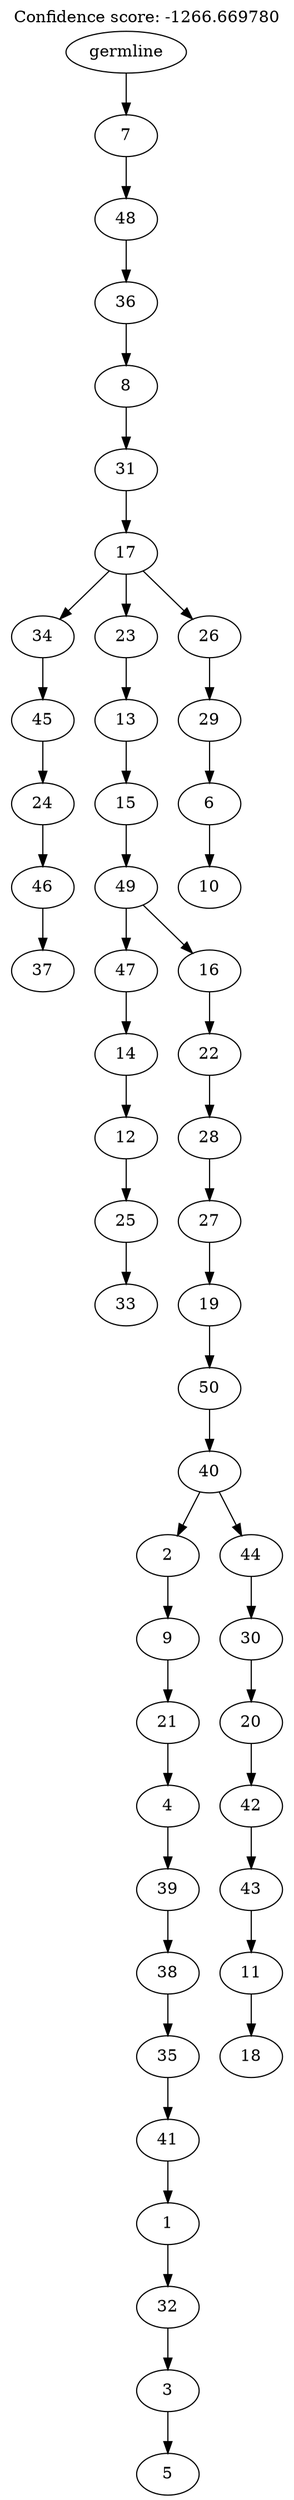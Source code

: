 digraph g {
	"49" -> "50";
	"50" [label="37"];
	"48" -> "49";
	"49" [label="46"];
	"47" -> "48";
	"48" [label="24"];
	"46" -> "47";
	"47" [label="45"];
	"44" -> "45";
	"45" [label="33"];
	"43" -> "44";
	"44" [label="25"];
	"42" -> "43";
	"43" [label="12"];
	"41" -> "42";
	"42" [label="14"];
	"39" -> "40";
	"40" [label="5"];
	"38" -> "39";
	"39" [label="3"];
	"37" -> "38";
	"38" [label="32"];
	"36" -> "37";
	"37" [label="1"];
	"35" -> "36";
	"36" [label="41"];
	"34" -> "35";
	"35" [label="35"];
	"33" -> "34";
	"34" [label="38"];
	"32" -> "33";
	"33" [label="39"];
	"31" -> "32";
	"32" [label="4"];
	"30" -> "31";
	"31" [label="21"];
	"29" -> "30";
	"30" [label="9"];
	"27" -> "28";
	"28" [label="18"];
	"26" -> "27";
	"27" [label="11"];
	"25" -> "26";
	"26" [label="43"];
	"24" -> "25";
	"25" [label="42"];
	"23" -> "24";
	"24" [label="20"];
	"22" -> "23";
	"23" [label="30"];
	"21" -> "22";
	"22" [label="44"];
	"21" -> "29";
	"29" [label="2"];
	"20" -> "21";
	"21" [label="40"];
	"19" -> "20";
	"20" [label="50"];
	"18" -> "19";
	"19" [label="19"];
	"17" -> "18";
	"18" [label="27"];
	"16" -> "17";
	"17" [label="28"];
	"15" -> "16";
	"16" [label="22"];
	"14" -> "15";
	"15" [label="16"];
	"14" -> "41";
	"41" [label="47"];
	"13" -> "14";
	"14" [label="49"];
	"12" -> "13";
	"13" [label="15"];
	"11" -> "12";
	"12" [label="13"];
	"9" -> "10";
	"10" [label="10"];
	"8" -> "9";
	"9" [label="6"];
	"7" -> "8";
	"8" [label="29"];
	"6" -> "7";
	"7" [label="26"];
	"6" -> "11";
	"11" [label="23"];
	"6" -> "46";
	"46" [label="34"];
	"5" -> "6";
	"6" [label="17"];
	"4" -> "5";
	"5" [label="31"];
	"3" -> "4";
	"4" [label="8"];
	"2" -> "3";
	"3" [label="36"];
	"1" -> "2";
	"2" [label="48"];
	"0" -> "1";
	"1" [label="7"];
	"0" [label="germline"];
	labelloc="t";
	label="Confidence score: -1266.669780";
}
